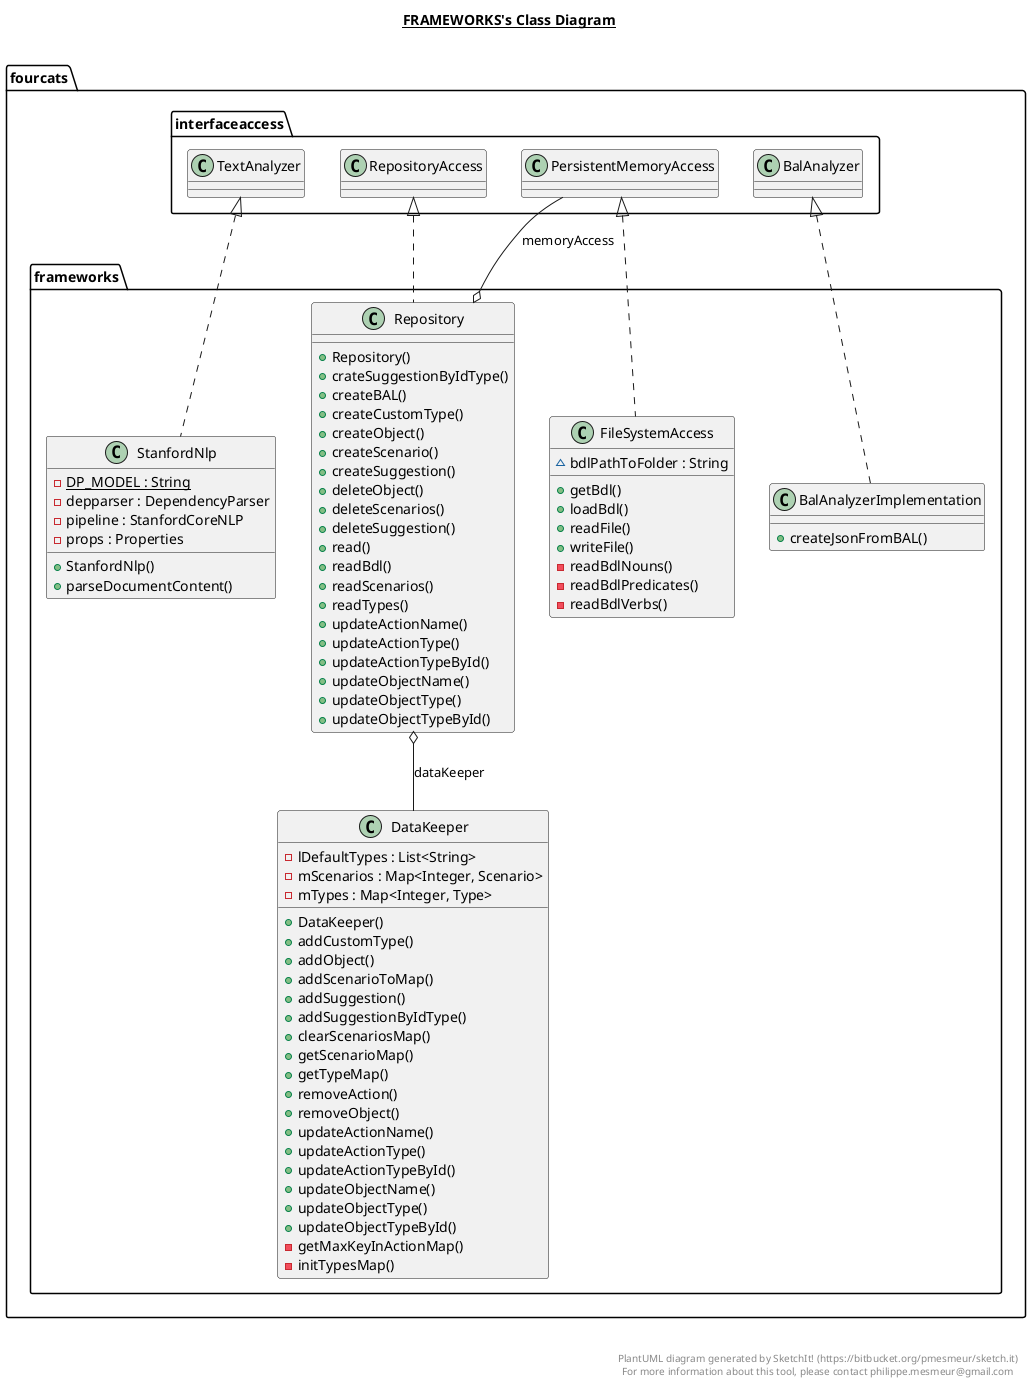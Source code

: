 @startuml

title __FRAMEWORKS's Class Diagram__\n

  namespace fourcats {
    namespace frameworks {
      class fourcats.frameworks.BalAnalyzerImplementation {
          + createJsonFromBAL()
      }
    }
  }
  

  namespace fourcats {
    namespace frameworks {
      class fourcats.frameworks.DataKeeper {
          - lDefaultTypes : List<String>
          - mScenarios : Map<Integer, Scenario>
          - mTypes : Map<Integer, Type>
          + DataKeeper()
          + addCustomType()
          + addObject()
          + addScenarioToMap()
          + addSuggestion()
          + addSuggestionByIdType()
          + clearScenariosMap()
          + getScenarioMap()
          + getTypeMap()
          + removeAction()
          + removeObject()
          + updateActionName()
          + updateActionType()
          + updateActionTypeById()
          + updateObjectName()
          + updateObjectType()
          + updateObjectTypeById()
          - getMaxKeyInActionMap()
          - initTypesMap()
      }
    }
  }
  

  namespace fourcats {
    namespace frameworks {
      class fourcats.frameworks.FileSystemAccess {
          ~ bdlPathToFolder : String
          + getBdl()
          + loadBdl()
          + readFile()
          + writeFile()
          - readBdlNouns()
          - readBdlPredicates()
          - readBdlVerbs()
      }
    }
  }
  

  namespace fourcats {
    namespace frameworks {
      class fourcats.frameworks.Repository {
          + Repository()
          + crateSuggestionByIdType()
          + createBAL()
          + createCustomType()
          + createObject()
          + createScenario()
          + createSuggestion()
          + deleteObject()
          + deleteScenarios()
          + deleteSuggestion()
          + read()
          + readBdl()
          + readScenarios()
          + readTypes()
          + updateActionName()
          + updateActionType()
          + updateActionTypeById()
          + updateObjectName()
          + updateObjectType()
          + updateObjectTypeById()
      }
    }
  }
  

  namespace fourcats {
    namespace frameworks {
      class fourcats.frameworks.StanfordNlp {
          {static} - DP_MODEL : String
          - depparser : DependencyParser
          - pipeline : StanfordCoreNLP
          - props : Properties
          + StanfordNlp()
          + parseDocumentContent()
      }
    }
  }
  

  fourcats.frameworks.BalAnalyzerImplementation .up.|> fourcats.interfaceaccess.BalAnalyzer
  fourcats.frameworks.FileSystemAccess .up.|> fourcats.interfaceaccess.PersistentMemoryAccess
  fourcats.frameworks.Repository .up.|> fourcats.interfaceaccess.RepositoryAccess
  fourcats.frameworks.Repository o-- fourcats.frameworks.DataKeeper : dataKeeper
  fourcats.frameworks.Repository o-- fourcats.interfaceaccess.PersistentMemoryAccess : memoryAccess
  fourcats.frameworks.StanfordNlp .up.|> fourcats.interfaceaccess.TextAnalyzer


right footer


PlantUML diagram generated by SketchIt! (https://bitbucket.org/pmesmeur/sketch.it)
For more information about this tool, please contact philippe.mesmeur@gmail.com
endfooter

@enduml
